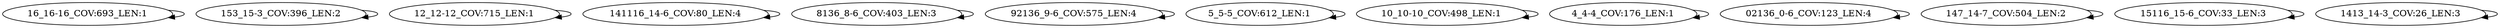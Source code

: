 digraph G {
    "16_16-16_COV:693_LEN:1" -> "16_16-16_COV:693_LEN:1";
    "153_15-3_COV:396_LEN:2" -> "153_15-3_COV:396_LEN:2";
    "12_12-12_COV:715_LEN:1" -> "12_12-12_COV:715_LEN:1";
    "141116_14-6_COV:80_LEN:4" -> "141116_14-6_COV:80_LEN:4";
    "8136_8-6_COV:403_LEN:3" -> "8136_8-6_COV:403_LEN:3";
    "92136_9-6_COV:575_LEN:4" -> "92136_9-6_COV:575_LEN:4";
    "5_5-5_COV:612_LEN:1" -> "5_5-5_COV:612_LEN:1";
    "10_10-10_COV:498_LEN:1" -> "10_10-10_COV:498_LEN:1";
    "4_4-4_COV:176_LEN:1" -> "4_4-4_COV:176_LEN:1";
    "02136_0-6_COV:123_LEN:4" -> "02136_0-6_COV:123_LEN:4";
    "147_14-7_COV:504_LEN:2" -> "147_14-7_COV:504_LEN:2";
    "15116_15-6_COV:33_LEN:3" -> "15116_15-6_COV:33_LEN:3";
    "1413_14-3_COV:26_LEN:3" -> "1413_14-3_COV:26_LEN:3";
}
